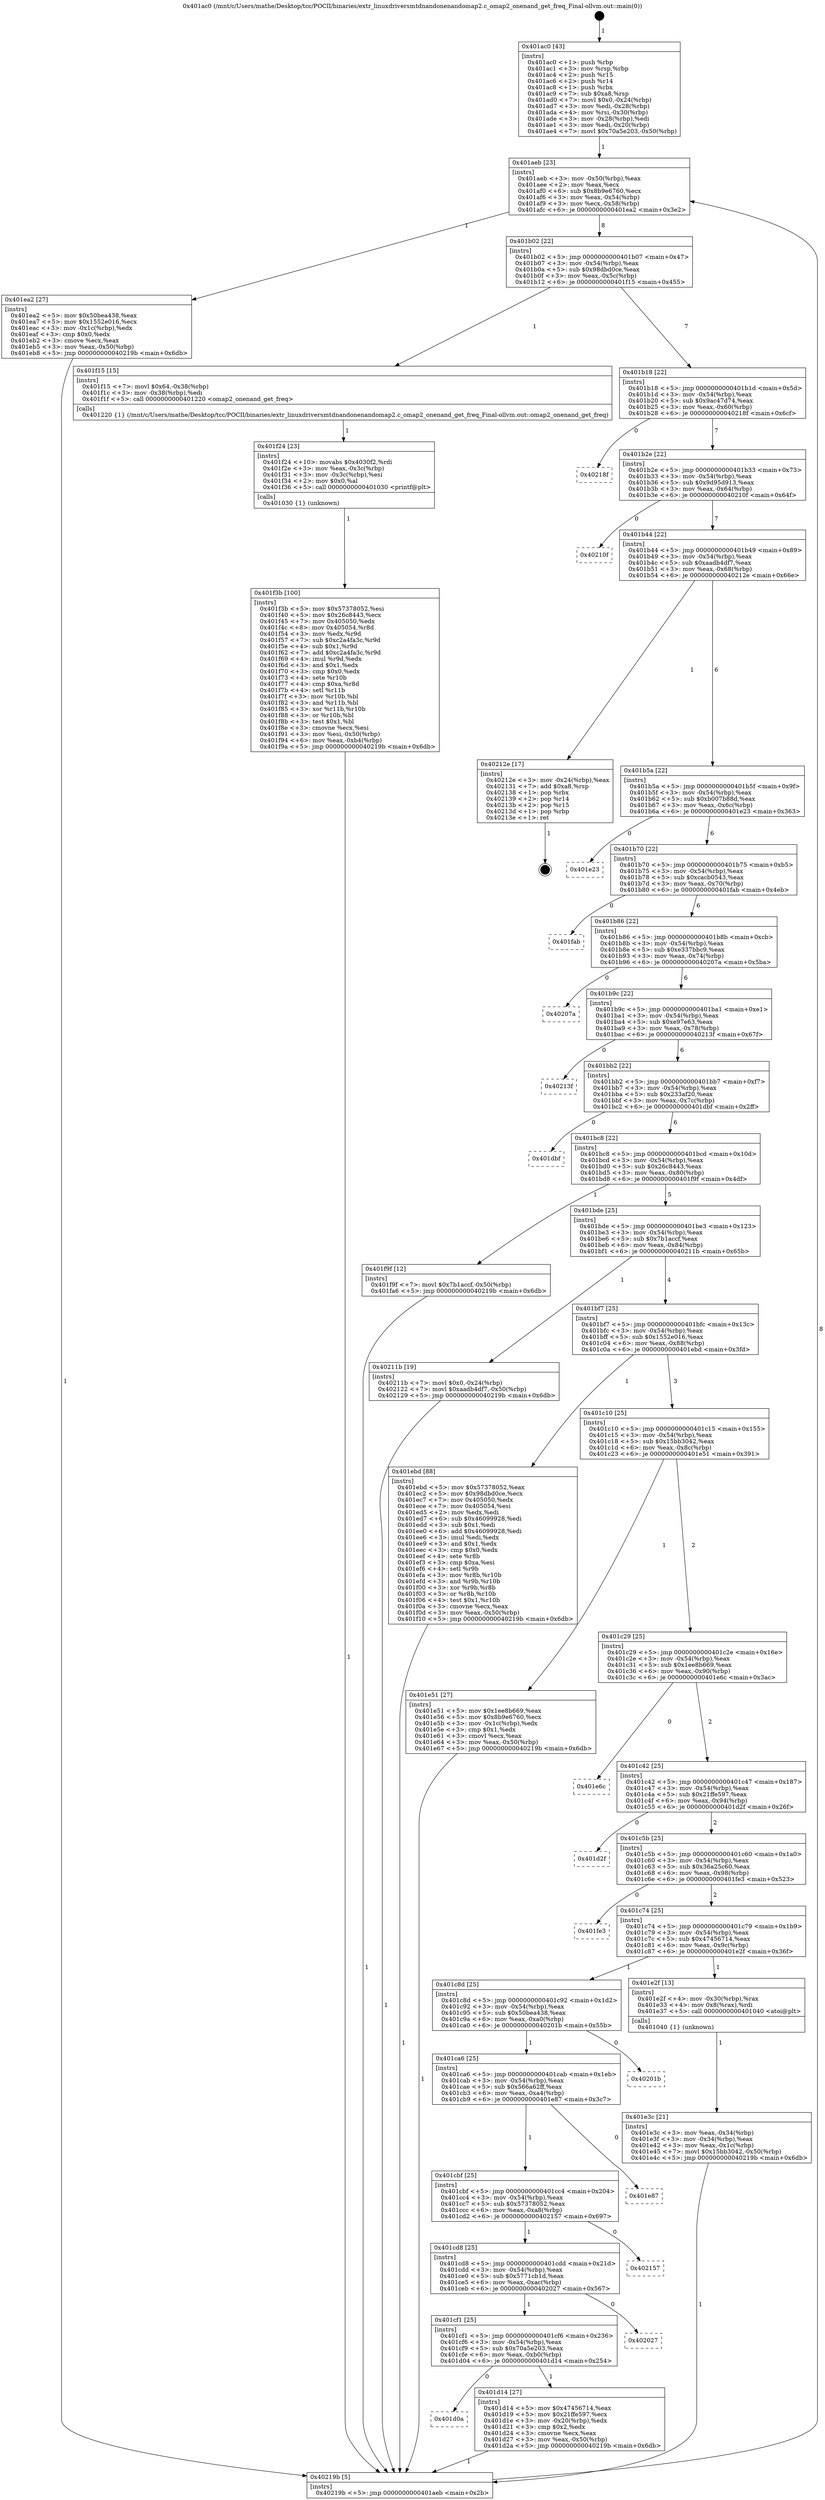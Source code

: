 digraph "0x401ac0" {
  label = "0x401ac0 (/mnt/c/Users/mathe/Desktop/tcc/POCII/binaries/extr_linuxdriversmtdnandonenandomap2.c_omap2_onenand_get_freq_Final-ollvm.out::main(0))"
  labelloc = "t"
  node[shape=record]

  Entry [label="",width=0.3,height=0.3,shape=circle,fillcolor=black,style=filled]
  "0x401aeb" [label="{
     0x401aeb [23]\l
     | [instrs]\l
     &nbsp;&nbsp;0x401aeb \<+3\>: mov -0x50(%rbp),%eax\l
     &nbsp;&nbsp;0x401aee \<+2\>: mov %eax,%ecx\l
     &nbsp;&nbsp;0x401af0 \<+6\>: sub $0x8b9e6760,%ecx\l
     &nbsp;&nbsp;0x401af6 \<+3\>: mov %eax,-0x54(%rbp)\l
     &nbsp;&nbsp;0x401af9 \<+3\>: mov %ecx,-0x58(%rbp)\l
     &nbsp;&nbsp;0x401afc \<+6\>: je 0000000000401ea2 \<main+0x3e2\>\l
  }"]
  "0x401ea2" [label="{
     0x401ea2 [27]\l
     | [instrs]\l
     &nbsp;&nbsp;0x401ea2 \<+5\>: mov $0x50bea438,%eax\l
     &nbsp;&nbsp;0x401ea7 \<+5\>: mov $0x1552e016,%ecx\l
     &nbsp;&nbsp;0x401eac \<+3\>: mov -0x1c(%rbp),%edx\l
     &nbsp;&nbsp;0x401eaf \<+3\>: cmp $0x0,%edx\l
     &nbsp;&nbsp;0x401eb2 \<+3\>: cmove %ecx,%eax\l
     &nbsp;&nbsp;0x401eb5 \<+3\>: mov %eax,-0x50(%rbp)\l
     &nbsp;&nbsp;0x401eb8 \<+5\>: jmp 000000000040219b \<main+0x6db\>\l
  }"]
  "0x401b02" [label="{
     0x401b02 [22]\l
     | [instrs]\l
     &nbsp;&nbsp;0x401b02 \<+5\>: jmp 0000000000401b07 \<main+0x47\>\l
     &nbsp;&nbsp;0x401b07 \<+3\>: mov -0x54(%rbp),%eax\l
     &nbsp;&nbsp;0x401b0a \<+5\>: sub $0x98dbd0ce,%eax\l
     &nbsp;&nbsp;0x401b0f \<+3\>: mov %eax,-0x5c(%rbp)\l
     &nbsp;&nbsp;0x401b12 \<+6\>: je 0000000000401f15 \<main+0x455\>\l
  }"]
  Exit [label="",width=0.3,height=0.3,shape=circle,fillcolor=black,style=filled,peripheries=2]
  "0x401f15" [label="{
     0x401f15 [15]\l
     | [instrs]\l
     &nbsp;&nbsp;0x401f15 \<+7\>: movl $0x64,-0x38(%rbp)\l
     &nbsp;&nbsp;0x401f1c \<+3\>: mov -0x38(%rbp),%edi\l
     &nbsp;&nbsp;0x401f1f \<+5\>: call 0000000000401220 \<omap2_onenand_get_freq\>\l
     | [calls]\l
     &nbsp;&nbsp;0x401220 \{1\} (/mnt/c/Users/mathe/Desktop/tcc/POCII/binaries/extr_linuxdriversmtdnandonenandomap2.c_omap2_onenand_get_freq_Final-ollvm.out::omap2_onenand_get_freq)\l
  }"]
  "0x401b18" [label="{
     0x401b18 [22]\l
     | [instrs]\l
     &nbsp;&nbsp;0x401b18 \<+5\>: jmp 0000000000401b1d \<main+0x5d\>\l
     &nbsp;&nbsp;0x401b1d \<+3\>: mov -0x54(%rbp),%eax\l
     &nbsp;&nbsp;0x401b20 \<+5\>: sub $0x9ac47d74,%eax\l
     &nbsp;&nbsp;0x401b25 \<+3\>: mov %eax,-0x60(%rbp)\l
     &nbsp;&nbsp;0x401b28 \<+6\>: je 000000000040218f \<main+0x6cf\>\l
  }"]
  "0x401f3b" [label="{
     0x401f3b [100]\l
     | [instrs]\l
     &nbsp;&nbsp;0x401f3b \<+5\>: mov $0x57378052,%esi\l
     &nbsp;&nbsp;0x401f40 \<+5\>: mov $0x26c8443,%ecx\l
     &nbsp;&nbsp;0x401f45 \<+7\>: mov 0x405050,%edx\l
     &nbsp;&nbsp;0x401f4c \<+8\>: mov 0x405054,%r8d\l
     &nbsp;&nbsp;0x401f54 \<+3\>: mov %edx,%r9d\l
     &nbsp;&nbsp;0x401f57 \<+7\>: sub $0xc2a4fa3c,%r9d\l
     &nbsp;&nbsp;0x401f5e \<+4\>: sub $0x1,%r9d\l
     &nbsp;&nbsp;0x401f62 \<+7\>: add $0xc2a4fa3c,%r9d\l
     &nbsp;&nbsp;0x401f69 \<+4\>: imul %r9d,%edx\l
     &nbsp;&nbsp;0x401f6d \<+3\>: and $0x1,%edx\l
     &nbsp;&nbsp;0x401f70 \<+3\>: cmp $0x0,%edx\l
     &nbsp;&nbsp;0x401f73 \<+4\>: sete %r10b\l
     &nbsp;&nbsp;0x401f77 \<+4\>: cmp $0xa,%r8d\l
     &nbsp;&nbsp;0x401f7b \<+4\>: setl %r11b\l
     &nbsp;&nbsp;0x401f7f \<+3\>: mov %r10b,%bl\l
     &nbsp;&nbsp;0x401f82 \<+3\>: and %r11b,%bl\l
     &nbsp;&nbsp;0x401f85 \<+3\>: xor %r11b,%r10b\l
     &nbsp;&nbsp;0x401f88 \<+3\>: or %r10b,%bl\l
     &nbsp;&nbsp;0x401f8b \<+3\>: test $0x1,%bl\l
     &nbsp;&nbsp;0x401f8e \<+3\>: cmovne %ecx,%esi\l
     &nbsp;&nbsp;0x401f91 \<+3\>: mov %esi,-0x50(%rbp)\l
     &nbsp;&nbsp;0x401f94 \<+6\>: mov %eax,-0xb4(%rbp)\l
     &nbsp;&nbsp;0x401f9a \<+5\>: jmp 000000000040219b \<main+0x6db\>\l
  }"]
  "0x40218f" [label="{
     0x40218f\l
  }", style=dashed]
  "0x401b2e" [label="{
     0x401b2e [22]\l
     | [instrs]\l
     &nbsp;&nbsp;0x401b2e \<+5\>: jmp 0000000000401b33 \<main+0x73\>\l
     &nbsp;&nbsp;0x401b33 \<+3\>: mov -0x54(%rbp),%eax\l
     &nbsp;&nbsp;0x401b36 \<+5\>: sub $0x9d95d913,%eax\l
     &nbsp;&nbsp;0x401b3b \<+3\>: mov %eax,-0x64(%rbp)\l
     &nbsp;&nbsp;0x401b3e \<+6\>: je 000000000040210f \<main+0x64f\>\l
  }"]
  "0x401f24" [label="{
     0x401f24 [23]\l
     | [instrs]\l
     &nbsp;&nbsp;0x401f24 \<+10\>: movabs $0x4030f2,%rdi\l
     &nbsp;&nbsp;0x401f2e \<+3\>: mov %eax,-0x3c(%rbp)\l
     &nbsp;&nbsp;0x401f31 \<+3\>: mov -0x3c(%rbp),%esi\l
     &nbsp;&nbsp;0x401f34 \<+2\>: mov $0x0,%al\l
     &nbsp;&nbsp;0x401f36 \<+5\>: call 0000000000401030 \<printf@plt\>\l
     | [calls]\l
     &nbsp;&nbsp;0x401030 \{1\} (unknown)\l
  }"]
  "0x40210f" [label="{
     0x40210f\l
  }", style=dashed]
  "0x401b44" [label="{
     0x401b44 [22]\l
     | [instrs]\l
     &nbsp;&nbsp;0x401b44 \<+5\>: jmp 0000000000401b49 \<main+0x89\>\l
     &nbsp;&nbsp;0x401b49 \<+3\>: mov -0x54(%rbp),%eax\l
     &nbsp;&nbsp;0x401b4c \<+5\>: sub $0xaadb4df7,%eax\l
     &nbsp;&nbsp;0x401b51 \<+3\>: mov %eax,-0x68(%rbp)\l
     &nbsp;&nbsp;0x401b54 \<+6\>: je 000000000040212e \<main+0x66e\>\l
  }"]
  "0x401e3c" [label="{
     0x401e3c [21]\l
     | [instrs]\l
     &nbsp;&nbsp;0x401e3c \<+3\>: mov %eax,-0x34(%rbp)\l
     &nbsp;&nbsp;0x401e3f \<+3\>: mov -0x34(%rbp),%eax\l
     &nbsp;&nbsp;0x401e42 \<+3\>: mov %eax,-0x1c(%rbp)\l
     &nbsp;&nbsp;0x401e45 \<+7\>: movl $0x15bb3042,-0x50(%rbp)\l
     &nbsp;&nbsp;0x401e4c \<+5\>: jmp 000000000040219b \<main+0x6db\>\l
  }"]
  "0x40212e" [label="{
     0x40212e [17]\l
     | [instrs]\l
     &nbsp;&nbsp;0x40212e \<+3\>: mov -0x24(%rbp),%eax\l
     &nbsp;&nbsp;0x402131 \<+7\>: add $0xa8,%rsp\l
     &nbsp;&nbsp;0x402138 \<+1\>: pop %rbx\l
     &nbsp;&nbsp;0x402139 \<+2\>: pop %r14\l
     &nbsp;&nbsp;0x40213b \<+2\>: pop %r15\l
     &nbsp;&nbsp;0x40213d \<+1\>: pop %rbp\l
     &nbsp;&nbsp;0x40213e \<+1\>: ret\l
  }"]
  "0x401b5a" [label="{
     0x401b5a [22]\l
     | [instrs]\l
     &nbsp;&nbsp;0x401b5a \<+5\>: jmp 0000000000401b5f \<main+0x9f\>\l
     &nbsp;&nbsp;0x401b5f \<+3\>: mov -0x54(%rbp),%eax\l
     &nbsp;&nbsp;0x401b62 \<+5\>: sub $0xb007b88d,%eax\l
     &nbsp;&nbsp;0x401b67 \<+3\>: mov %eax,-0x6c(%rbp)\l
     &nbsp;&nbsp;0x401b6a \<+6\>: je 0000000000401e23 \<main+0x363\>\l
  }"]
  "0x401ac0" [label="{
     0x401ac0 [43]\l
     | [instrs]\l
     &nbsp;&nbsp;0x401ac0 \<+1\>: push %rbp\l
     &nbsp;&nbsp;0x401ac1 \<+3\>: mov %rsp,%rbp\l
     &nbsp;&nbsp;0x401ac4 \<+2\>: push %r15\l
     &nbsp;&nbsp;0x401ac6 \<+2\>: push %r14\l
     &nbsp;&nbsp;0x401ac8 \<+1\>: push %rbx\l
     &nbsp;&nbsp;0x401ac9 \<+7\>: sub $0xa8,%rsp\l
     &nbsp;&nbsp;0x401ad0 \<+7\>: movl $0x0,-0x24(%rbp)\l
     &nbsp;&nbsp;0x401ad7 \<+3\>: mov %edi,-0x28(%rbp)\l
     &nbsp;&nbsp;0x401ada \<+4\>: mov %rsi,-0x30(%rbp)\l
     &nbsp;&nbsp;0x401ade \<+3\>: mov -0x28(%rbp),%edi\l
     &nbsp;&nbsp;0x401ae1 \<+3\>: mov %edi,-0x20(%rbp)\l
     &nbsp;&nbsp;0x401ae4 \<+7\>: movl $0x70a5e203,-0x50(%rbp)\l
  }"]
  "0x401e23" [label="{
     0x401e23\l
  }", style=dashed]
  "0x401b70" [label="{
     0x401b70 [22]\l
     | [instrs]\l
     &nbsp;&nbsp;0x401b70 \<+5\>: jmp 0000000000401b75 \<main+0xb5\>\l
     &nbsp;&nbsp;0x401b75 \<+3\>: mov -0x54(%rbp),%eax\l
     &nbsp;&nbsp;0x401b78 \<+5\>: sub $0xcacb0543,%eax\l
     &nbsp;&nbsp;0x401b7d \<+3\>: mov %eax,-0x70(%rbp)\l
     &nbsp;&nbsp;0x401b80 \<+6\>: je 0000000000401fab \<main+0x4eb\>\l
  }"]
  "0x40219b" [label="{
     0x40219b [5]\l
     | [instrs]\l
     &nbsp;&nbsp;0x40219b \<+5\>: jmp 0000000000401aeb \<main+0x2b\>\l
  }"]
  "0x401fab" [label="{
     0x401fab\l
  }", style=dashed]
  "0x401b86" [label="{
     0x401b86 [22]\l
     | [instrs]\l
     &nbsp;&nbsp;0x401b86 \<+5\>: jmp 0000000000401b8b \<main+0xcb\>\l
     &nbsp;&nbsp;0x401b8b \<+3\>: mov -0x54(%rbp),%eax\l
     &nbsp;&nbsp;0x401b8e \<+5\>: sub $0xe337bbc9,%eax\l
     &nbsp;&nbsp;0x401b93 \<+3\>: mov %eax,-0x74(%rbp)\l
     &nbsp;&nbsp;0x401b96 \<+6\>: je 000000000040207a \<main+0x5ba\>\l
  }"]
  "0x401d0a" [label="{
     0x401d0a\l
  }", style=dashed]
  "0x40207a" [label="{
     0x40207a\l
  }", style=dashed]
  "0x401b9c" [label="{
     0x401b9c [22]\l
     | [instrs]\l
     &nbsp;&nbsp;0x401b9c \<+5\>: jmp 0000000000401ba1 \<main+0xe1\>\l
     &nbsp;&nbsp;0x401ba1 \<+3\>: mov -0x54(%rbp),%eax\l
     &nbsp;&nbsp;0x401ba4 \<+5\>: sub $0xe97e63,%eax\l
     &nbsp;&nbsp;0x401ba9 \<+3\>: mov %eax,-0x78(%rbp)\l
     &nbsp;&nbsp;0x401bac \<+6\>: je 000000000040213f \<main+0x67f\>\l
  }"]
  "0x401d14" [label="{
     0x401d14 [27]\l
     | [instrs]\l
     &nbsp;&nbsp;0x401d14 \<+5\>: mov $0x47456714,%eax\l
     &nbsp;&nbsp;0x401d19 \<+5\>: mov $0x21ffe597,%ecx\l
     &nbsp;&nbsp;0x401d1e \<+3\>: mov -0x20(%rbp),%edx\l
     &nbsp;&nbsp;0x401d21 \<+3\>: cmp $0x2,%edx\l
     &nbsp;&nbsp;0x401d24 \<+3\>: cmovne %ecx,%eax\l
     &nbsp;&nbsp;0x401d27 \<+3\>: mov %eax,-0x50(%rbp)\l
     &nbsp;&nbsp;0x401d2a \<+5\>: jmp 000000000040219b \<main+0x6db\>\l
  }"]
  "0x40213f" [label="{
     0x40213f\l
  }", style=dashed]
  "0x401bb2" [label="{
     0x401bb2 [22]\l
     | [instrs]\l
     &nbsp;&nbsp;0x401bb2 \<+5\>: jmp 0000000000401bb7 \<main+0xf7\>\l
     &nbsp;&nbsp;0x401bb7 \<+3\>: mov -0x54(%rbp),%eax\l
     &nbsp;&nbsp;0x401bba \<+5\>: sub $0x233af20,%eax\l
     &nbsp;&nbsp;0x401bbf \<+3\>: mov %eax,-0x7c(%rbp)\l
     &nbsp;&nbsp;0x401bc2 \<+6\>: je 0000000000401dbf \<main+0x2ff\>\l
  }"]
  "0x401cf1" [label="{
     0x401cf1 [25]\l
     | [instrs]\l
     &nbsp;&nbsp;0x401cf1 \<+5\>: jmp 0000000000401cf6 \<main+0x236\>\l
     &nbsp;&nbsp;0x401cf6 \<+3\>: mov -0x54(%rbp),%eax\l
     &nbsp;&nbsp;0x401cf9 \<+5\>: sub $0x70a5e203,%eax\l
     &nbsp;&nbsp;0x401cfe \<+6\>: mov %eax,-0xb0(%rbp)\l
     &nbsp;&nbsp;0x401d04 \<+6\>: je 0000000000401d14 \<main+0x254\>\l
  }"]
  "0x401dbf" [label="{
     0x401dbf\l
  }", style=dashed]
  "0x401bc8" [label="{
     0x401bc8 [22]\l
     | [instrs]\l
     &nbsp;&nbsp;0x401bc8 \<+5\>: jmp 0000000000401bcd \<main+0x10d\>\l
     &nbsp;&nbsp;0x401bcd \<+3\>: mov -0x54(%rbp),%eax\l
     &nbsp;&nbsp;0x401bd0 \<+5\>: sub $0x26c8443,%eax\l
     &nbsp;&nbsp;0x401bd5 \<+3\>: mov %eax,-0x80(%rbp)\l
     &nbsp;&nbsp;0x401bd8 \<+6\>: je 0000000000401f9f \<main+0x4df\>\l
  }"]
  "0x402027" [label="{
     0x402027\l
  }", style=dashed]
  "0x401f9f" [label="{
     0x401f9f [12]\l
     | [instrs]\l
     &nbsp;&nbsp;0x401f9f \<+7\>: movl $0x7b1accf,-0x50(%rbp)\l
     &nbsp;&nbsp;0x401fa6 \<+5\>: jmp 000000000040219b \<main+0x6db\>\l
  }"]
  "0x401bde" [label="{
     0x401bde [25]\l
     | [instrs]\l
     &nbsp;&nbsp;0x401bde \<+5\>: jmp 0000000000401be3 \<main+0x123\>\l
     &nbsp;&nbsp;0x401be3 \<+3\>: mov -0x54(%rbp),%eax\l
     &nbsp;&nbsp;0x401be6 \<+5\>: sub $0x7b1accf,%eax\l
     &nbsp;&nbsp;0x401beb \<+6\>: mov %eax,-0x84(%rbp)\l
     &nbsp;&nbsp;0x401bf1 \<+6\>: je 000000000040211b \<main+0x65b\>\l
  }"]
  "0x401cd8" [label="{
     0x401cd8 [25]\l
     | [instrs]\l
     &nbsp;&nbsp;0x401cd8 \<+5\>: jmp 0000000000401cdd \<main+0x21d\>\l
     &nbsp;&nbsp;0x401cdd \<+3\>: mov -0x54(%rbp),%eax\l
     &nbsp;&nbsp;0x401ce0 \<+5\>: sub $0x5771cb1d,%eax\l
     &nbsp;&nbsp;0x401ce5 \<+6\>: mov %eax,-0xac(%rbp)\l
     &nbsp;&nbsp;0x401ceb \<+6\>: je 0000000000402027 \<main+0x567\>\l
  }"]
  "0x40211b" [label="{
     0x40211b [19]\l
     | [instrs]\l
     &nbsp;&nbsp;0x40211b \<+7\>: movl $0x0,-0x24(%rbp)\l
     &nbsp;&nbsp;0x402122 \<+7\>: movl $0xaadb4df7,-0x50(%rbp)\l
     &nbsp;&nbsp;0x402129 \<+5\>: jmp 000000000040219b \<main+0x6db\>\l
  }"]
  "0x401bf7" [label="{
     0x401bf7 [25]\l
     | [instrs]\l
     &nbsp;&nbsp;0x401bf7 \<+5\>: jmp 0000000000401bfc \<main+0x13c\>\l
     &nbsp;&nbsp;0x401bfc \<+3\>: mov -0x54(%rbp),%eax\l
     &nbsp;&nbsp;0x401bff \<+5\>: sub $0x1552e016,%eax\l
     &nbsp;&nbsp;0x401c04 \<+6\>: mov %eax,-0x88(%rbp)\l
     &nbsp;&nbsp;0x401c0a \<+6\>: je 0000000000401ebd \<main+0x3fd\>\l
  }"]
  "0x402157" [label="{
     0x402157\l
  }", style=dashed]
  "0x401ebd" [label="{
     0x401ebd [88]\l
     | [instrs]\l
     &nbsp;&nbsp;0x401ebd \<+5\>: mov $0x57378052,%eax\l
     &nbsp;&nbsp;0x401ec2 \<+5\>: mov $0x98dbd0ce,%ecx\l
     &nbsp;&nbsp;0x401ec7 \<+7\>: mov 0x405050,%edx\l
     &nbsp;&nbsp;0x401ece \<+7\>: mov 0x405054,%esi\l
     &nbsp;&nbsp;0x401ed5 \<+2\>: mov %edx,%edi\l
     &nbsp;&nbsp;0x401ed7 \<+6\>: sub $0x46099928,%edi\l
     &nbsp;&nbsp;0x401edd \<+3\>: sub $0x1,%edi\l
     &nbsp;&nbsp;0x401ee0 \<+6\>: add $0x46099928,%edi\l
     &nbsp;&nbsp;0x401ee6 \<+3\>: imul %edi,%edx\l
     &nbsp;&nbsp;0x401ee9 \<+3\>: and $0x1,%edx\l
     &nbsp;&nbsp;0x401eec \<+3\>: cmp $0x0,%edx\l
     &nbsp;&nbsp;0x401eef \<+4\>: sete %r8b\l
     &nbsp;&nbsp;0x401ef3 \<+3\>: cmp $0xa,%esi\l
     &nbsp;&nbsp;0x401ef6 \<+4\>: setl %r9b\l
     &nbsp;&nbsp;0x401efa \<+3\>: mov %r8b,%r10b\l
     &nbsp;&nbsp;0x401efd \<+3\>: and %r9b,%r10b\l
     &nbsp;&nbsp;0x401f00 \<+3\>: xor %r9b,%r8b\l
     &nbsp;&nbsp;0x401f03 \<+3\>: or %r8b,%r10b\l
     &nbsp;&nbsp;0x401f06 \<+4\>: test $0x1,%r10b\l
     &nbsp;&nbsp;0x401f0a \<+3\>: cmovne %ecx,%eax\l
     &nbsp;&nbsp;0x401f0d \<+3\>: mov %eax,-0x50(%rbp)\l
     &nbsp;&nbsp;0x401f10 \<+5\>: jmp 000000000040219b \<main+0x6db\>\l
  }"]
  "0x401c10" [label="{
     0x401c10 [25]\l
     | [instrs]\l
     &nbsp;&nbsp;0x401c10 \<+5\>: jmp 0000000000401c15 \<main+0x155\>\l
     &nbsp;&nbsp;0x401c15 \<+3\>: mov -0x54(%rbp),%eax\l
     &nbsp;&nbsp;0x401c18 \<+5\>: sub $0x15bb3042,%eax\l
     &nbsp;&nbsp;0x401c1d \<+6\>: mov %eax,-0x8c(%rbp)\l
     &nbsp;&nbsp;0x401c23 \<+6\>: je 0000000000401e51 \<main+0x391\>\l
  }"]
  "0x401cbf" [label="{
     0x401cbf [25]\l
     | [instrs]\l
     &nbsp;&nbsp;0x401cbf \<+5\>: jmp 0000000000401cc4 \<main+0x204\>\l
     &nbsp;&nbsp;0x401cc4 \<+3\>: mov -0x54(%rbp),%eax\l
     &nbsp;&nbsp;0x401cc7 \<+5\>: sub $0x57378052,%eax\l
     &nbsp;&nbsp;0x401ccc \<+6\>: mov %eax,-0xa8(%rbp)\l
     &nbsp;&nbsp;0x401cd2 \<+6\>: je 0000000000402157 \<main+0x697\>\l
  }"]
  "0x401e51" [label="{
     0x401e51 [27]\l
     | [instrs]\l
     &nbsp;&nbsp;0x401e51 \<+5\>: mov $0x1ee8b669,%eax\l
     &nbsp;&nbsp;0x401e56 \<+5\>: mov $0x8b9e6760,%ecx\l
     &nbsp;&nbsp;0x401e5b \<+3\>: mov -0x1c(%rbp),%edx\l
     &nbsp;&nbsp;0x401e5e \<+3\>: cmp $0x1,%edx\l
     &nbsp;&nbsp;0x401e61 \<+3\>: cmovl %ecx,%eax\l
     &nbsp;&nbsp;0x401e64 \<+3\>: mov %eax,-0x50(%rbp)\l
     &nbsp;&nbsp;0x401e67 \<+5\>: jmp 000000000040219b \<main+0x6db\>\l
  }"]
  "0x401c29" [label="{
     0x401c29 [25]\l
     | [instrs]\l
     &nbsp;&nbsp;0x401c29 \<+5\>: jmp 0000000000401c2e \<main+0x16e\>\l
     &nbsp;&nbsp;0x401c2e \<+3\>: mov -0x54(%rbp),%eax\l
     &nbsp;&nbsp;0x401c31 \<+5\>: sub $0x1ee8b669,%eax\l
     &nbsp;&nbsp;0x401c36 \<+6\>: mov %eax,-0x90(%rbp)\l
     &nbsp;&nbsp;0x401c3c \<+6\>: je 0000000000401e6c \<main+0x3ac\>\l
  }"]
  "0x401e87" [label="{
     0x401e87\l
  }", style=dashed]
  "0x401e6c" [label="{
     0x401e6c\l
  }", style=dashed]
  "0x401c42" [label="{
     0x401c42 [25]\l
     | [instrs]\l
     &nbsp;&nbsp;0x401c42 \<+5\>: jmp 0000000000401c47 \<main+0x187\>\l
     &nbsp;&nbsp;0x401c47 \<+3\>: mov -0x54(%rbp),%eax\l
     &nbsp;&nbsp;0x401c4a \<+5\>: sub $0x21ffe597,%eax\l
     &nbsp;&nbsp;0x401c4f \<+6\>: mov %eax,-0x94(%rbp)\l
     &nbsp;&nbsp;0x401c55 \<+6\>: je 0000000000401d2f \<main+0x26f\>\l
  }"]
  "0x401ca6" [label="{
     0x401ca6 [25]\l
     | [instrs]\l
     &nbsp;&nbsp;0x401ca6 \<+5\>: jmp 0000000000401cab \<main+0x1eb\>\l
     &nbsp;&nbsp;0x401cab \<+3\>: mov -0x54(%rbp),%eax\l
     &nbsp;&nbsp;0x401cae \<+5\>: sub $0x566a62ff,%eax\l
     &nbsp;&nbsp;0x401cb3 \<+6\>: mov %eax,-0xa4(%rbp)\l
     &nbsp;&nbsp;0x401cb9 \<+6\>: je 0000000000401e87 \<main+0x3c7\>\l
  }"]
  "0x401d2f" [label="{
     0x401d2f\l
  }", style=dashed]
  "0x401c5b" [label="{
     0x401c5b [25]\l
     | [instrs]\l
     &nbsp;&nbsp;0x401c5b \<+5\>: jmp 0000000000401c60 \<main+0x1a0\>\l
     &nbsp;&nbsp;0x401c60 \<+3\>: mov -0x54(%rbp),%eax\l
     &nbsp;&nbsp;0x401c63 \<+5\>: sub $0x36a25c60,%eax\l
     &nbsp;&nbsp;0x401c68 \<+6\>: mov %eax,-0x98(%rbp)\l
     &nbsp;&nbsp;0x401c6e \<+6\>: je 0000000000401fe3 \<main+0x523\>\l
  }"]
  "0x40201b" [label="{
     0x40201b\l
  }", style=dashed]
  "0x401fe3" [label="{
     0x401fe3\l
  }", style=dashed]
  "0x401c74" [label="{
     0x401c74 [25]\l
     | [instrs]\l
     &nbsp;&nbsp;0x401c74 \<+5\>: jmp 0000000000401c79 \<main+0x1b9\>\l
     &nbsp;&nbsp;0x401c79 \<+3\>: mov -0x54(%rbp),%eax\l
     &nbsp;&nbsp;0x401c7c \<+5\>: sub $0x47456714,%eax\l
     &nbsp;&nbsp;0x401c81 \<+6\>: mov %eax,-0x9c(%rbp)\l
     &nbsp;&nbsp;0x401c87 \<+6\>: je 0000000000401e2f \<main+0x36f\>\l
  }"]
  "0x401c8d" [label="{
     0x401c8d [25]\l
     | [instrs]\l
     &nbsp;&nbsp;0x401c8d \<+5\>: jmp 0000000000401c92 \<main+0x1d2\>\l
     &nbsp;&nbsp;0x401c92 \<+3\>: mov -0x54(%rbp),%eax\l
     &nbsp;&nbsp;0x401c95 \<+5\>: sub $0x50bea438,%eax\l
     &nbsp;&nbsp;0x401c9a \<+6\>: mov %eax,-0xa0(%rbp)\l
     &nbsp;&nbsp;0x401ca0 \<+6\>: je 000000000040201b \<main+0x55b\>\l
  }"]
  "0x401e2f" [label="{
     0x401e2f [13]\l
     | [instrs]\l
     &nbsp;&nbsp;0x401e2f \<+4\>: mov -0x30(%rbp),%rax\l
     &nbsp;&nbsp;0x401e33 \<+4\>: mov 0x8(%rax),%rdi\l
     &nbsp;&nbsp;0x401e37 \<+5\>: call 0000000000401040 \<atoi@plt\>\l
     | [calls]\l
     &nbsp;&nbsp;0x401040 \{1\} (unknown)\l
  }"]
  Entry -> "0x401ac0" [label=" 1"]
  "0x401aeb" -> "0x401ea2" [label=" 1"]
  "0x401aeb" -> "0x401b02" [label=" 8"]
  "0x40212e" -> Exit [label=" 1"]
  "0x401b02" -> "0x401f15" [label=" 1"]
  "0x401b02" -> "0x401b18" [label=" 7"]
  "0x40211b" -> "0x40219b" [label=" 1"]
  "0x401b18" -> "0x40218f" [label=" 0"]
  "0x401b18" -> "0x401b2e" [label=" 7"]
  "0x401f9f" -> "0x40219b" [label=" 1"]
  "0x401b2e" -> "0x40210f" [label=" 0"]
  "0x401b2e" -> "0x401b44" [label=" 7"]
  "0x401f3b" -> "0x40219b" [label=" 1"]
  "0x401b44" -> "0x40212e" [label=" 1"]
  "0x401b44" -> "0x401b5a" [label=" 6"]
  "0x401f24" -> "0x401f3b" [label=" 1"]
  "0x401b5a" -> "0x401e23" [label=" 0"]
  "0x401b5a" -> "0x401b70" [label=" 6"]
  "0x401f15" -> "0x401f24" [label=" 1"]
  "0x401b70" -> "0x401fab" [label=" 0"]
  "0x401b70" -> "0x401b86" [label=" 6"]
  "0x401ebd" -> "0x40219b" [label=" 1"]
  "0x401b86" -> "0x40207a" [label=" 0"]
  "0x401b86" -> "0x401b9c" [label=" 6"]
  "0x401ea2" -> "0x40219b" [label=" 1"]
  "0x401b9c" -> "0x40213f" [label=" 0"]
  "0x401b9c" -> "0x401bb2" [label=" 6"]
  "0x401e51" -> "0x40219b" [label=" 1"]
  "0x401bb2" -> "0x401dbf" [label=" 0"]
  "0x401bb2" -> "0x401bc8" [label=" 6"]
  "0x401e2f" -> "0x401e3c" [label=" 1"]
  "0x401bc8" -> "0x401f9f" [label=" 1"]
  "0x401bc8" -> "0x401bde" [label=" 5"]
  "0x40219b" -> "0x401aeb" [label=" 8"]
  "0x401bde" -> "0x40211b" [label=" 1"]
  "0x401bde" -> "0x401bf7" [label=" 4"]
  "0x401d14" -> "0x40219b" [label=" 1"]
  "0x401bf7" -> "0x401ebd" [label=" 1"]
  "0x401bf7" -> "0x401c10" [label=" 3"]
  "0x401cf1" -> "0x401d0a" [label=" 0"]
  "0x401c10" -> "0x401e51" [label=" 1"]
  "0x401c10" -> "0x401c29" [label=" 2"]
  "0x401e3c" -> "0x40219b" [label=" 1"]
  "0x401c29" -> "0x401e6c" [label=" 0"]
  "0x401c29" -> "0x401c42" [label=" 2"]
  "0x401cd8" -> "0x401cf1" [label=" 1"]
  "0x401c42" -> "0x401d2f" [label=" 0"]
  "0x401c42" -> "0x401c5b" [label=" 2"]
  "0x401ac0" -> "0x401aeb" [label=" 1"]
  "0x401c5b" -> "0x401fe3" [label=" 0"]
  "0x401c5b" -> "0x401c74" [label=" 2"]
  "0x401cbf" -> "0x401cd8" [label=" 1"]
  "0x401c74" -> "0x401e2f" [label=" 1"]
  "0x401c74" -> "0x401c8d" [label=" 1"]
  "0x401cbf" -> "0x402157" [label=" 0"]
  "0x401c8d" -> "0x40201b" [label=" 0"]
  "0x401c8d" -> "0x401ca6" [label=" 1"]
  "0x401cd8" -> "0x402027" [label=" 0"]
  "0x401ca6" -> "0x401e87" [label=" 0"]
  "0x401ca6" -> "0x401cbf" [label=" 1"]
  "0x401cf1" -> "0x401d14" [label=" 1"]
}
